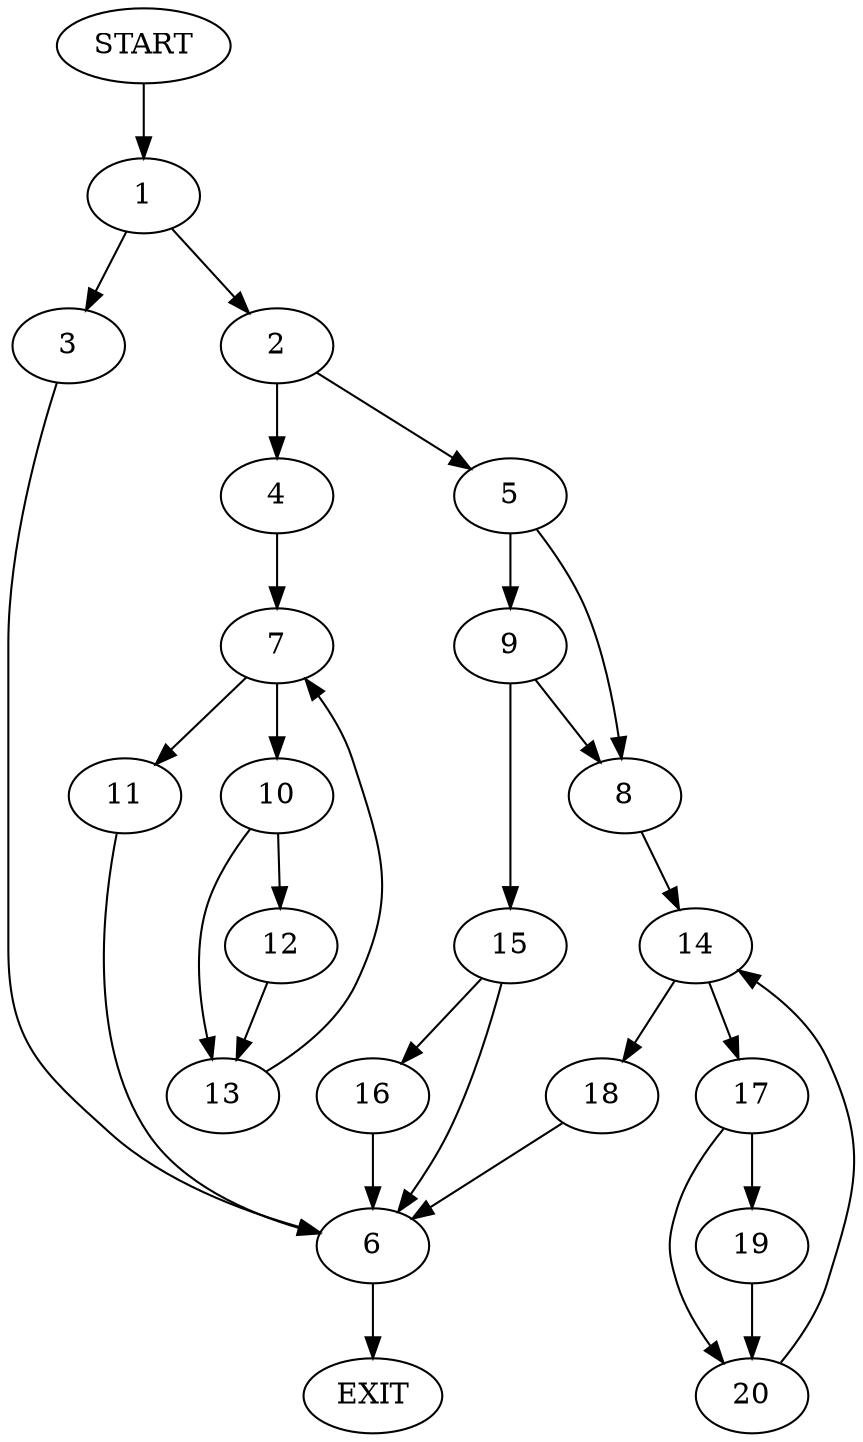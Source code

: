 digraph {
0 [label="START"]
21 [label="EXIT"]
0 -> 1
1 -> 2
1 -> 3
2 -> 4
2 -> 5
3 -> 6
6 -> 21
4 -> 7
5 -> 8
5 -> 9
7 -> 10
7 -> 11
10 -> 12
10 -> 13
11 -> 6
13 -> 7
12 -> 13
8 -> 14
9 -> 8
9 -> 15
15 -> 6
15 -> 16
14 -> 17
14 -> 18
17 -> 19
17 -> 20
18 -> 6
20 -> 14
19 -> 20
16 -> 6
}
